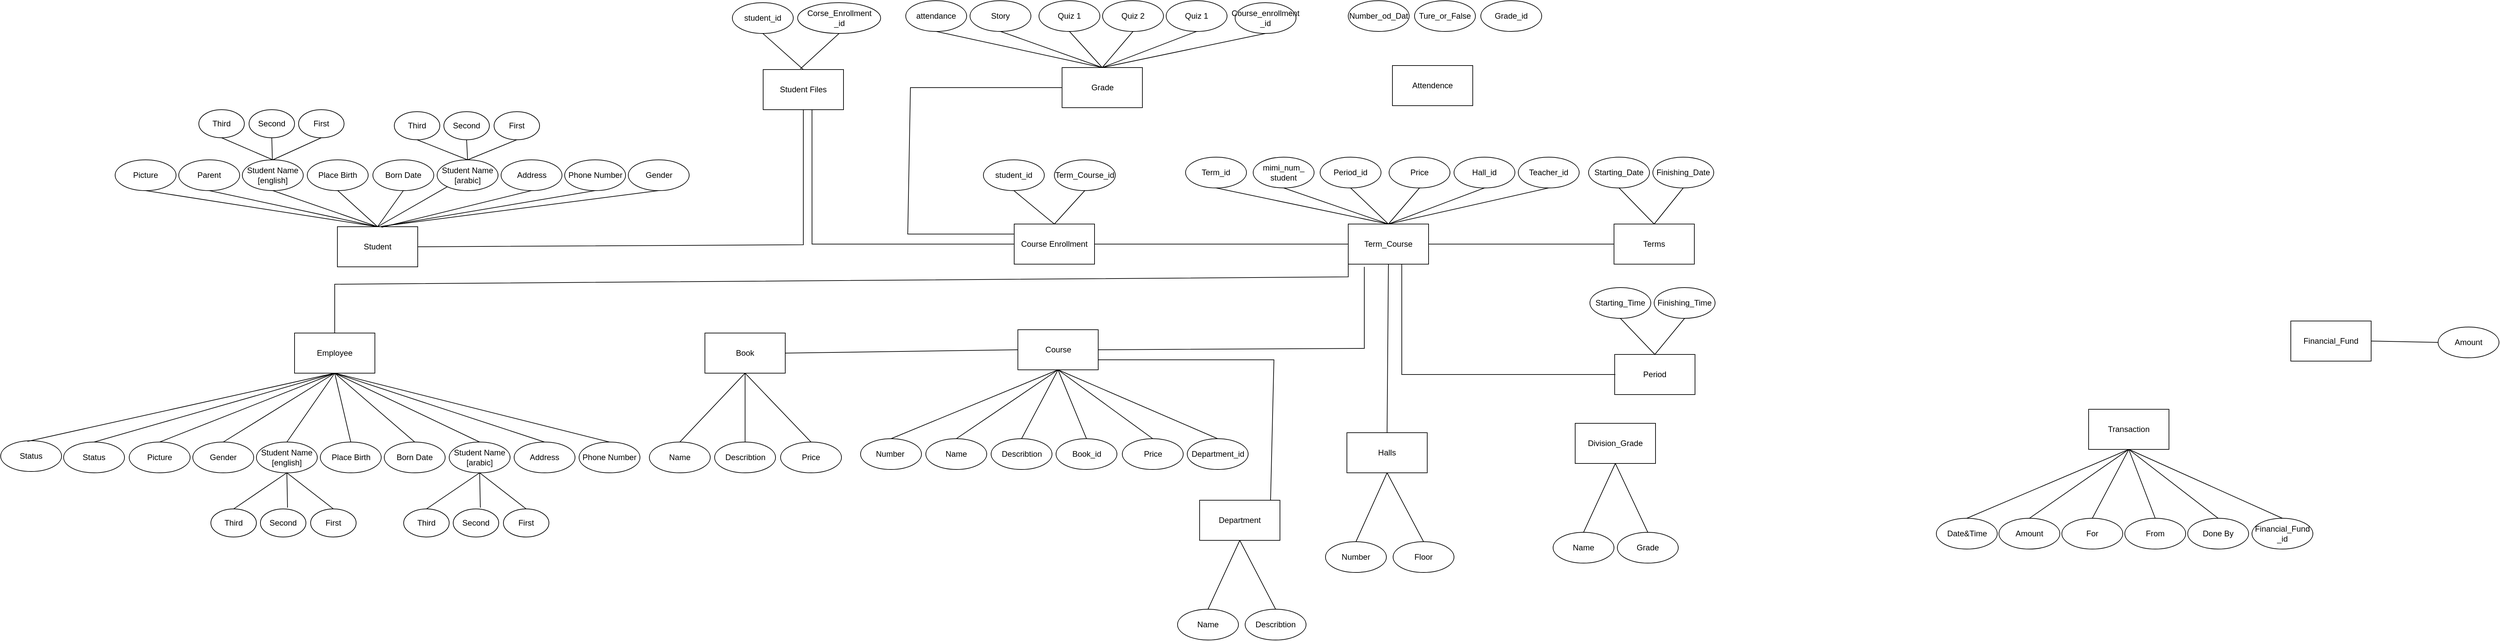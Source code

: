 <mxfile version="24.4.13" type="device">
  <diagram name="Page-1" id="BZ-p9tmqTAIbnMLlTcCO">
    <mxGraphModel dx="2195" dy="1089" grid="0" gridSize="10" guides="1" tooltips="1" connect="1" arrows="1" fold="1" page="0" pageScale="1" pageWidth="827" pageHeight="1169" math="0" shadow="0">
      <root>
        <mxCell id="0" />
        <mxCell id="1" parent="0" />
        <mxCell id="Xwk9gsdMMxxRSrjiqG19-4" value="Student Name&lt;div&gt;[arabic]&lt;/div&gt;" style="ellipse;whiteSpace=wrap;html=1;" parent="1" vertex="1">
          <mxGeometry x="-11" y="-4" width="91" height="46" as="geometry" />
        </mxCell>
        <mxCell id="Xwk9gsdMMxxRSrjiqG19-5" value="Student" style="rounded=0;whiteSpace=wrap;html=1;" parent="1" vertex="1">
          <mxGeometry x="-160" y="96" width="120" height="60" as="geometry" />
        </mxCell>
        <mxCell id="Xwk9gsdMMxxRSrjiqG19-6" value="Third" style="ellipse;whiteSpace=wrap;html=1;" parent="1" vertex="1">
          <mxGeometry x="-75" y="-76" width="68" height="42" as="geometry" />
        </mxCell>
        <mxCell id="Xwk9gsdMMxxRSrjiqG19-7" value="First" style="ellipse;whiteSpace=wrap;html=1;" parent="1" vertex="1">
          <mxGeometry x="74" y="-76" width="68" height="42" as="geometry" />
        </mxCell>
        <mxCell id="Xwk9gsdMMxxRSrjiqG19-8" value="Second" style="ellipse;whiteSpace=wrap;html=1;" parent="1" vertex="1">
          <mxGeometry x="-1" y="-76" width="68" height="42" as="geometry" />
        </mxCell>
        <mxCell id="Xwk9gsdMMxxRSrjiqG19-12" value="" style="endArrow=none;html=1;rounded=0;entryX=0.5;entryY=1;entryDx=0;entryDy=0;exitX=0.5;exitY=0;exitDx=0;exitDy=0;" parent="1" source="Xwk9gsdMMxxRSrjiqG19-4" target="Xwk9gsdMMxxRSrjiqG19-8" edge="1">
          <mxGeometry width="50" height="50" relative="1" as="geometry">
            <mxPoint x="290.5" y="197" as="sourcePoint" />
            <mxPoint x="340.5" y="147" as="targetPoint" />
          </mxGeometry>
        </mxCell>
        <mxCell id="Xwk9gsdMMxxRSrjiqG19-13" value="" style="endArrow=none;html=1;rounded=0;entryX=0.5;entryY=1;entryDx=0;entryDy=0;exitX=0.5;exitY=0;exitDx=0;exitDy=0;" parent="1" source="Xwk9gsdMMxxRSrjiqG19-4" target="Xwk9gsdMMxxRSrjiqG19-6" edge="1">
          <mxGeometry width="50" height="50" relative="1" as="geometry">
            <mxPoint x="300.5" y="207" as="sourcePoint" />
            <mxPoint x="350.5" y="157" as="targetPoint" />
          </mxGeometry>
        </mxCell>
        <mxCell id="Xwk9gsdMMxxRSrjiqG19-14" value="" style="endArrow=none;html=1;rounded=0;exitX=0.5;exitY=1;exitDx=0;exitDy=0;entryX=0.5;entryY=0;entryDx=0;entryDy=0;" parent="1" source="Xwk9gsdMMxxRSrjiqG19-7" target="Xwk9gsdMMxxRSrjiqG19-4" edge="1">
          <mxGeometry width="50" height="50" relative="1" as="geometry">
            <mxPoint x="310.5" y="217" as="sourcePoint" />
            <mxPoint x="360.5" y="167" as="targetPoint" />
          </mxGeometry>
        </mxCell>
        <mxCell id="Xwk9gsdMMxxRSrjiqG19-15" value="" style="endArrow=none;html=1;rounded=0;exitX=0.5;exitY=0;exitDx=0;exitDy=0;" parent="1" source="Xwk9gsdMMxxRSrjiqG19-5" target="Xwk9gsdMMxxRSrjiqG19-4" edge="1">
          <mxGeometry width="50" height="50" relative="1" as="geometry">
            <mxPoint x="203" y="227" as="sourcePoint" />
            <mxPoint x="253" y="177" as="targetPoint" />
          </mxGeometry>
        </mxCell>
        <mxCell id="Xwk9gsdMMxxRSrjiqG19-20" value="Born Date" style="ellipse;whiteSpace=wrap;html=1;" parent="1" vertex="1">
          <mxGeometry x="-107" y="-4" width="91" height="46" as="geometry" />
        </mxCell>
        <mxCell id="Xwk9gsdMMxxRSrjiqG19-21" value="Place Birth" style="ellipse;whiteSpace=wrap;html=1;" parent="1" vertex="1">
          <mxGeometry x="-205" y="-4" width="91" height="46" as="geometry" />
        </mxCell>
        <mxCell id="Xwk9gsdMMxxRSrjiqG19-22" value="Address" style="ellipse;whiteSpace=wrap;html=1;" parent="1" vertex="1">
          <mxGeometry x="84.5" y="-4" width="91" height="46" as="geometry" />
        </mxCell>
        <mxCell id="Xwk9gsdMMxxRSrjiqG19-23" value="Phone Number" style="ellipse;whiteSpace=wrap;html=1;" parent="1" vertex="1">
          <mxGeometry x="179.5" y="-4" width="91" height="46" as="geometry" />
        </mxCell>
        <mxCell id="Xwk9gsdMMxxRSrjiqG19-24" value="Gender" style="ellipse;whiteSpace=wrap;html=1;" parent="1" vertex="1">
          <mxGeometry x="274.5" y="-4" width="91" height="46" as="geometry" />
        </mxCell>
        <mxCell id="Xwk9gsdMMxxRSrjiqG19-25" value="Picture" style="ellipse;whiteSpace=wrap;html=1;" parent="1" vertex="1">
          <mxGeometry x="-492" y="-4" width="91" height="46" as="geometry" />
        </mxCell>
        <mxCell id="Xwk9gsdMMxxRSrjiqG19-26" value="Parent" style="ellipse;whiteSpace=wrap;html=1;" parent="1" vertex="1">
          <mxGeometry x="-397" y="-4" width="91" height="46" as="geometry" />
        </mxCell>
        <mxCell id="Xwk9gsdMMxxRSrjiqG19-27" value="Third" style="ellipse;whiteSpace=wrap;html=1;" parent="1" vertex="1">
          <mxGeometry x="-367" y="-79" width="68" height="42" as="geometry" />
        </mxCell>
        <mxCell id="Xwk9gsdMMxxRSrjiqG19-28" value="First" style="ellipse;whiteSpace=wrap;html=1;" parent="1" vertex="1">
          <mxGeometry x="-218" y="-79" width="68" height="42" as="geometry" />
        </mxCell>
        <mxCell id="Xwk9gsdMMxxRSrjiqG19-29" value="Second" style="ellipse;whiteSpace=wrap;html=1;" parent="1" vertex="1">
          <mxGeometry x="-292" y="-79" width="68" height="42" as="geometry" />
        </mxCell>
        <mxCell id="Xwk9gsdMMxxRSrjiqG19-30" value="Student Name&lt;div&gt;[english]&lt;/div&gt;" style="ellipse;whiteSpace=wrap;html=1;" parent="1" vertex="1">
          <mxGeometry x="-302" y="-4" width="91" height="46" as="geometry" />
        </mxCell>
        <mxCell id="Xwk9gsdMMxxRSrjiqG19-31" value="" style="endArrow=none;html=1;rounded=0;entryX=0.5;entryY=1;entryDx=0;entryDy=0;exitX=0.561;exitY=-0.008;exitDx=0;exitDy=0;exitPerimeter=0;" parent="1" source="Xwk9gsdMMxxRSrjiqG19-5" target="Xwk9gsdMMxxRSrjiqG19-23" edge="1">
          <mxGeometry width="50" height="50" relative="1" as="geometry">
            <mxPoint x="6" y="197" as="sourcePoint" />
            <mxPoint x="56" y="147" as="targetPoint" />
          </mxGeometry>
        </mxCell>
        <mxCell id="Xwk9gsdMMxxRSrjiqG19-32" value="" style="endArrow=none;html=1;rounded=0;entryX=0.5;entryY=1;entryDx=0;entryDy=0;exitX=0.544;exitY=-0.008;exitDx=0;exitDy=0;exitPerimeter=0;" parent="1" source="Xwk9gsdMMxxRSrjiqG19-5" target="Xwk9gsdMMxxRSrjiqG19-24" edge="1">
          <mxGeometry width="50" height="50" relative="1" as="geometry">
            <mxPoint x="16" y="207" as="sourcePoint" />
            <mxPoint x="66" y="157" as="targetPoint" />
          </mxGeometry>
        </mxCell>
        <mxCell id="Xwk9gsdMMxxRSrjiqG19-33" value="" style="endArrow=none;html=1;rounded=0;entryX=0.5;entryY=1;entryDx=0;entryDy=0;exitX=0.5;exitY=0;exitDx=0;exitDy=0;" parent="1" source="Xwk9gsdMMxxRSrjiqG19-5" target="Xwk9gsdMMxxRSrjiqG19-20" edge="1">
          <mxGeometry width="50" height="50" relative="1" as="geometry">
            <mxPoint x="26" y="217" as="sourcePoint" />
            <mxPoint x="76" y="167" as="targetPoint" />
          </mxGeometry>
        </mxCell>
        <mxCell id="Xwk9gsdMMxxRSrjiqG19-34" value="" style="endArrow=none;html=1;rounded=0;entryX=0.5;entryY=1;entryDx=0;entryDy=0;exitX=0.5;exitY=0;exitDx=0;exitDy=0;" parent="1" source="Xwk9gsdMMxxRSrjiqG19-5" target="Xwk9gsdMMxxRSrjiqG19-21" edge="1">
          <mxGeometry width="50" height="50" relative="1" as="geometry">
            <mxPoint x="36" y="227" as="sourcePoint" />
            <mxPoint x="86" y="177" as="targetPoint" />
          </mxGeometry>
        </mxCell>
        <mxCell id="Xwk9gsdMMxxRSrjiqG19-35" value="" style="endArrow=none;html=1;rounded=0;entryX=0.5;entryY=1;entryDx=0;entryDy=0;exitX=0.5;exitY=0;exitDx=0;exitDy=0;" parent="1" source="Xwk9gsdMMxxRSrjiqG19-5" target="Xwk9gsdMMxxRSrjiqG19-30" edge="1">
          <mxGeometry width="50" height="50" relative="1" as="geometry">
            <mxPoint x="-144" y="83" as="sourcePoint" />
            <mxPoint x="96" y="187" as="targetPoint" />
          </mxGeometry>
        </mxCell>
        <mxCell id="Xwk9gsdMMxxRSrjiqG19-36" value="" style="endArrow=none;html=1;rounded=0;entryX=0.5;entryY=1;entryDx=0;entryDy=0;exitX=0.5;exitY=0;exitDx=0;exitDy=0;" parent="1" source="Xwk9gsdMMxxRSrjiqG19-5" target="Xwk9gsdMMxxRSrjiqG19-26" edge="1">
          <mxGeometry width="50" height="50" relative="1" as="geometry">
            <mxPoint x="56" y="247" as="sourcePoint" />
            <mxPoint x="106" y="197" as="targetPoint" />
          </mxGeometry>
        </mxCell>
        <mxCell id="Xwk9gsdMMxxRSrjiqG19-37" value="" style="endArrow=none;html=1;rounded=0;entryX=0.5;entryY=1;entryDx=0;entryDy=0;exitX=0.5;exitY=0;exitDx=0;exitDy=0;" parent="1" source="Xwk9gsdMMxxRSrjiqG19-5" target="Xwk9gsdMMxxRSrjiqG19-25" edge="1">
          <mxGeometry width="50" height="50" relative="1" as="geometry">
            <mxPoint x="-95" y="68" as="sourcePoint" />
            <mxPoint x="116" y="207" as="targetPoint" />
          </mxGeometry>
        </mxCell>
        <mxCell id="Xwk9gsdMMxxRSrjiqG19-38" value="" style="endArrow=none;html=1;rounded=0;entryX=0.5;entryY=1;entryDx=0;entryDy=0;" parent="1" source="Xwk9gsdMMxxRSrjiqG19-30" target="Xwk9gsdMMxxRSrjiqG19-29" edge="1">
          <mxGeometry width="50" height="50" relative="1" as="geometry">
            <mxPoint x="76" y="267" as="sourcePoint" />
            <mxPoint x="126" y="217" as="targetPoint" />
          </mxGeometry>
        </mxCell>
        <mxCell id="Xwk9gsdMMxxRSrjiqG19-39" value="" style="endArrow=none;html=1;rounded=0;entryX=0.5;entryY=1;entryDx=0;entryDy=0;exitX=0.5;exitY=0;exitDx=0;exitDy=0;" parent="1" source="Xwk9gsdMMxxRSrjiqG19-30" target="Xwk9gsdMMxxRSrjiqG19-28" edge="1">
          <mxGeometry width="50" height="50" relative="1" as="geometry">
            <mxPoint x="86" y="277" as="sourcePoint" />
            <mxPoint x="136" y="227" as="targetPoint" />
          </mxGeometry>
        </mxCell>
        <mxCell id="Xwk9gsdMMxxRSrjiqG19-40" value="" style="endArrow=none;html=1;rounded=0;entryX=0.5;entryY=1;entryDx=0;entryDy=0;exitX=0.5;exitY=0;exitDx=0;exitDy=0;" parent="1" source="Xwk9gsdMMxxRSrjiqG19-30" target="Xwk9gsdMMxxRSrjiqG19-27" edge="1">
          <mxGeometry width="50" height="50" relative="1" as="geometry">
            <mxPoint x="96" y="287" as="sourcePoint" />
            <mxPoint x="146" y="237" as="targetPoint" />
          </mxGeometry>
        </mxCell>
        <mxCell id="Xwk9gsdMMxxRSrjiqG19-42" value="" style="endArrow=none;html=1;rounded=0;exitX=0.55;exitY=0.015;exitDx=0;exitDy=0;exitPerimeter=0;entryX=0.5;entryY=1;entryDx=0;entryDy=0;" parent="1" source="Xwk9gsdMMxxRSrjiqG19-5" target="Xwk9gsdMMxxRSrjiqG19-22" edge="1">
          <mxGeometry width="50" height="50" relative="1" as="geometry">
            <mxPoint x="116" y="307" as="sourcePoint" />
            <mxPoint x="166" y="257" as="targetPoint" />
          </mxGeometry>
        </mxCell>
        <mxCell id="Xwk9gsdMMxxRSrjiqG19-43" value="Employee" style="rounded=0;whiteSpace=wrap;html=1;" parent="1" vertex="1">
          <mxGeometry x="-224" y="255" width="120" height="60" as="geometry" />
        </mxCell>
        <mxCell id="Xwk9gsdMMxxRSrjiqG19-44" value="Student Name&lt;div&gt;[arabic]&lt;/div&gt;" style="ellipse;whiteSpace=wrap;html=1;" parent="1" vertex="1">
          <mxGeometry x="7" y="418" width="91" height="46" as="geometry" />
        </mxCell>
        <mxCell id="Xwk9gsdMMxxRSrjiqG19-45" value="Third" style="ellipse;whiteSpace=wrap;html=1;" parent="1" vertex="1">
          <mxGeometry x="-61" y="518" width="68" height="42" as="geometry" />
        </mxCell>
        <mxCell id="Xwk9gsdMMxxRSrjiqG19-46" value="First" style="ellipse;whiteSpace=wrap;html=1;" parent="1" vertex="1">
          <mxGeometry x="88" y="518" width="68" height="42" as="geometry" />
        </mxCell>
        <mxCell id="Xwk9gsdMMxxRSrjiqG19-47" value="Second" style="ellipse;whiteSpace=wrap;html=1;" parent="1" vertex="1">
          <mxGeometry x="13" y="518" width="68" height="42" as="geometry" />
        </mxCell>
        <mxCell id="Xwk9gsdMMxxRSrjiqG19-48" value="" style="endArrow=none;html=1;rounded=0;entryX=0.596;entryY=-0.046;entryDx=0;entryDy=0;exitX=0.5;exitY=1;exitDx=0;exitDy=0;entryPerimeter=0;" parent="1" source="Xwk9gsdMMxxRSrjiqG19-44" target="Xwk9gsdMMxxRSrjiqG19-47" edge="1">
          <mxGeometry width="50" height="50" relative="1" as="geometry">
            <mxPoint x="45" y="470" as="sourcePoint" />
            <mxPoint x="353.5" y="575" as="targetPoint" />
          </mxGeometry>
        </mxCell>
        <mxCell id="Xwk9gsdMMxxRSrjiqG19-49" value="" style="endArrow=none;html=1;rounded=0;entryX=0.5;entryY=0;entryDx=0;entryDy=0;exitX=0.5;exitY=1;exitDx=0;exitDy=0;" parent="1" source="Xwk9gsdMMxxRSrjiqG19-44" target="Xwk9gsdMMxxRSrjiqG19-45" edge="1">
          <mxGeometry width="50" height="50" relative="1" as="geometry">
            <mxPoint x="313.5" y="635" as="sourcePoint" />
            <mxPoint x="363.5" y="585" as="targetPoint" />
          </mxGeometry>
        </mxCell>
        <mxCell id="Xwk9gsdMMxxRSrjiqG19-50" value="" style="endArrow=none;html=1;rounded=0;exitX=0.5;exitY=0;exitDx=0;exitDy=0;entryX=0.5;entryY=1;entryDx=0;entryDy=0;" parent="1" source="Xwk9gsdMMxxRSrjiqG19-46" target="Xwk9gsdMMxxRSrjiqG19-44" edge="1">
          <mxGeometry width="50" height="50" relative="1" as="geometry">
            <mxPoint x="323.5" y="645" as="sourcePoint" />
            <mxPoint x="373.5" y="595" as="targetPoint" />
          </mxGeometry>
        </mxCell>
        <mxCell id="Xwk9gsdMMxxRSrjiqG19-51" value="" style="endArrow=none;html=1;rounded=0;exitX=0.5;exitY=0;exitDx=0;exitDy=0;entryX=0.5;entryY=1;entryDx=0;entryDy=0;" parent="1" source="Xwk9gsdMMxxRSrjiqG19-44" target="Xwk9gsdMMxxRSrjiqG19-43" edge="1">
          <mxGeometry width="50" height="50" relative="1" as="geometry">
            <mxPoint x="-3" y="405" as="sourcePoint" />
            <mxPoint x="47" y="355" as="targetPoint" />
          </mxGeometry>
        </mxCell>
        <mxCell id="Xwk9gsdMMxxRSrjiqG19-52" value="Student Name&lt;div&gt;[english]&lt;/div&gt;" style="ellipse;whiteSpace=wrap;html=1;" parent="1" vertex="1">
          <mxGeometry x="-281" y="418" width="91" height="46" as="geometry" />
        </mxCell>
        <mxCell id="Xwk9gsdMMxxRSrjiqG19-53" value="Third" style="ellipse;whiteSpace=wrap;html=1;" parent="1" vertex="1">
          <mxGeometry x="-349" y="518" width="68" height="42" as="geometry" />
        </mxCell>
        <mxCell id="Xwk9gsdMMxxRSrjiqG19-54" value="First" style="ellipse;whiteSpace=wrap;html=1;" parent="1" vertex="1">
          <mxGeometry x="-200" y="518" width="68" height="42" as="geometry" />
        </mxCell>
        <mxCell id="Xwk9gsdMMxxRSrjiqG19-55" value="Second" style="ellipse;whiteSpace=wrap;html=1;" parent="1" vertex="1">
          <mxGeometry x="-275" y="518" width="68" height="42" as="geometry" />
        </mxCell>
        <mxCell id="Xwk9gsdMMxxRSrjiqG19-56" value="" style="endArrow=none;html=1;rounded=0;entryX=0.596;entryY=-0.046;entryDx=0;entryDy=0;exitX=0.5;exitY=1;exitDx=0;exitDy=0;entryPerimeter=0;" parent="1" source="Xwk9gsdMMxxRSrjiqG19-52" target="Xwk9gsdMMxxRSrjiqG19-55" edge="1">
          <mxGeometry width="50" height="50" relative="1" as="geometry">
            <mxPoint x="-243" y="470" as="sourcePoint" />
            <mxPoint x="65.5" y="575" as="targetPoint" />
          </mxGeometry>
        </mxCell>
        <mxCell id="Xwk9gsdMMxxRSrjiqG19-57" value="" style="endArrow=none;html=1;rounded=0;entryX=0.5;entryY=0;entryDx=0;entryDy=0;exitX=0.5;exitY=1;exitDx=0;exitDy=0;" parent="1" source="Xwk9gsdMMxxRSrjiqG19-52" target="Xwk9gsdMMxxRSrjiqG19-53" edge="1">
          <mxGeometry width="50" height="50" relative="1" as="geometry">
            <mxPoint x="25.5" y="635" as="sourcePoint" />
            <mxPoint x="75.5" y="585" as="targetPoint" />
          </mxGeometry>
        </mxCell>
        <mxCell id="Xwk9gsdMMxxRSrjiqG19-58" value="" style="endArrow=none;html=1;rounded=0;exitX=0.5;exitY=0;exitDx=0;exitDy=0;entryX=0.5;entryY=1;entryDx=0;entryDy=0;" parent="1" source="Xwk9gsdMMxxRSrjiqG19-54" target="Xwk9gsdMMxxRSrjiqG19-52" edge="1">
          <mxGeometry width="50" height="50" relative="1" as="geometry">
            <mxPoint x="35.5" y="645" as="sourcePoint" />
            <mxPoint x="85.5" y="595" as="targetPoint" />
          </mxGeometry>
        </mxCell>
        <mxCell id="Xwk9gsdMMxxRSrjiqG19-59" value="" style="endArrow=none;html=1;rounded=0;entryX=0.5;entryY=1;entryDx=0;entryDy=0;exitX=0.5;exitY=0;exitDx=0;exitDy=0;" parent="1" source="Xwk9gsdMMxxRSrjiqG19-52" target="Xwk9gsdMMxxRSrjiqG19-43" edge="1">
          <mxGeometry width="50" height="50" relative="1" as="geometry">
            <mxPoint x="-3" y="532" as="sourcePoint" />
            <mxPoint x="47" y="482" as="targetPoint" />
          </mxGeometry>
        </mxCell>
        <mxCell id="Xwk9gsdMMxxRSrjiqG19-60" value="Born Date" style="ellipse;whiteSpace=wrap;html=1;" parent="1" vertex="1">
          <mxGeometry x="-90" y="418" width="91" height="46" as="geometry" />
        </mxCell>
        <mxCell id="Xwk9gsdMMxxRSrjiqG19-61" value="Place Birth" style="ellipse;whiteSpace=wrap;html=1;" parent="1" vertex="1">
          <mxGeometry x="-185.5" y="418" width="91" height="46" as="geometry" />
        </mxCell>
        <mxCell id="Xwk9gsdMMxxRSrjiqG19-62" value="Address" style="ellipse;whiteSpace=wrap;html=1;" parent="1" vertex="1">
          <mxGeometry x="104" y="418" width="91" height="46" as="geometry" />
        </mxCell>
        <mxCell id="Xwk9gsdMMxxRSrjiqG19-63" value="Phone Number" style="ellipse;whiteSpace=wrap;html=1;" parent="1" vertex="1">
          <mxGeometry x="201" y="418" width="91" height="46" as="geometry" />
        </mxCell>
        <mxCell id="Xwk9gsdMMxxRSrjiqG19-64" value="Gender" style="ellipse;whiteSpace=wrap;html=1;" parent="1" vertex="1">
          <mxGeometry x="-376" y="418" width="91" height="46" as="geometry" />
        </mxCell>
        <mxCell id="Xwk9gsdMMxxRSrjiqG19-65" value="Picture" style="ellipse;whiteSpace=wrap;html=1;" parent="1" vertex="1">
          <mxGeometry x="-471" y="418" width="91" height="46" as="geometry" />
        </mxCell>
        <mxCell id="Xwk9gsdMMxxRSrjiqG19-66" value="" style="endArrow=none;html=1;rounded=0;entryX=0.5;entryY=0;entryDx=0;entryDy=0;exitX=0.5;exitY=1;exitDx=0;exitDy=0;" parent="1" source="Xwk9gsdMMxxRSrjiqG19-43" target="Xwk9gsdMMxxRSrjiqG19-65" edge="1">
          <mxGeometry width="50" height="50" relative="1" as="geometry">
            <mxPoint x="-3" y="342" as="sourcePoint" />
            <mxPoint x="47" y="292" as="targetPoint" />
          </mxGeometry>
        </mxCell>
        <mxCell id="Xwk9gsdMMxxRSrjiqG19-67" value="" style="endArrow=none;html=1;rounded=0;exitX=0.5;exitY=1;exitDx=0;exitDy=0;entryX=0.5;entryY=0;entryDx=0;entryDy=0;" parent="1" source="Xwk9gsdMMxxRSrjiqG19-43" target="Xwk9gsdMMxxRSrjiqG19-63" edge="1">
          <mxGeometry width="50" height="50" relative="1" as="geometry">
            <mxPoint x="7" y="352" as="sourcePoint" />
            <mxPoint x="57" y="302" as="targetPoint" />
          </mxGeometry>
        </mxCell>
        <mxCell id="Xwk9gsdMMxxRSrjiqG19-68" value="" style="endArrow=none;html=1;rounded=0;entryX=0.5;entryY=1;entryDx=0;entryDy=0;exitX=0.5;exitY=0;exitDx=0;exitDy=0;" parent="1" source="Xwk9gsdMMxxRSrjiqG19-62" target="Xwk9gsdMMxxRSrjiqG19-43" edge="1">
          <mxGeometry width="50" height="50" relative="1" as="geometry">
            <mxPoint x="17" y="362" as="sourcePoint" />
            <mxPoint x="67" y="312" as="targetPoint" />
          </mxGeometry>
        </mxCell>
        <mxCell id="Xwk9gsdMMxxRSrjiqG19-69" value="" style="endArrow=none;html=1;rounded=0;entryX=0.5;entryY=1;entryDx=0;entryDy=0;exitX=0.5;exitY=0;exitDx=0;exitDy=0;" parent="1" source="Xwk9gsdMMxxRSrjiqG19-61" target="Xwk9gsdMMxxRSrjiqG19-43" edge="1">
          <mxGeometry width="50" height="50" relative="1" as="geometry">
            <mxPoint x="27" y="372" as="sourcePoint" />
            <mxPoint x="77" y="322" as="targetPoint" />
          </mxGeometry>
        </mxCell>
        <mxCell id="Xwk9gsdMMxxRSrjiqG19-70" value="" style="endArrow=none;html=1;rounded=0;exitX=0.5;exitY=0;exitDx=0;exitDy=0;entryX=0.5;entryY=1;entryDx=0;entryDy=0;" parent="1" source="Xwk9gsdMMxxRSrjiqG19-60" target="Xwk9gsdMMxxRSrjiqG19-43" edge="1">
          <mxGeometry width="50" height="50" relative="1" as="geometry">
            <mxPoint x="37" y="382" as="sourcePoint" />
            <mxPoint x="87" y="332" as="targetPoint" />
          </mxGeometry>
        </mxCell>
        <mxCell id="Xwk9gsdMMxxRSrjiqG19-71" value="" style="endArrow=none;html=1;rounded=0;exitX=0.5;exitY=0;exitDx=0;exitDy=0;entryX=0.5;entryY=1;entryDx=0;entryDy=0;" parent="1" source="Xwk9gsdMMxxRSrjiqG19-64" target="Xwk9gsdMMxxRSrjiqG19-43" edge="1">
          <mxGeometry width="50" height="50" relative="1" as="geometry">
            <mxPoint x="47" y="392" as="sourcePoint" />
            <mxPoint x="97" y="342" as="targetPoint" />
          </mxGeometry>
        </mxCell>
        <mxCell id="Xwk9gsdMMxxRSrjiqG19-72" value="Course" style="rounded=0;whiteSpace=wrap;html=1;" parent="1" vertex="1">
          <mxGeometry x="856.5" y="250" width="120" height="60" as="geometry" />
        </mxCell>
        <mxCell id="Xwk9gsdMMxxRSrjiqG19-73" value="Describtion" style="ellipse;whiteSpace=wrap;html=1;" parent="1" vertex="1">
          <mxGeometry x="816.5" y="413" width="91" height="46" as="geometry" />
        </mxCell>
        <mxCell id="Xwk9gsdMMxxRSrjiqG19-74" value="Name" style="ellipse;whiteSpace=wrap;html=1;" parent="1" vertex="1">
          <mxGeometry x="719" y="413" width="91" height="46" as="geometry" />
        </mxCell>
        <mxCell id="Xwk9gsdMMxxRSrjiqG19-75" value="Number&amp;nbsp;" style="ellipse;whiteSpace=wrap;html=1;" parent="1" vertex="1">
          <mxGeometry x="621.5" y="413" width="91" height="46" as="geometry" />
        </mxCell>
        <mxCell id="Xwk9gsdMMxxRSrjiqG19-76" value="" style="endArrow=none;html=1;rounded=0;exitX=0.5;exitY=0;exitDx=0;exitDy=0;entryX=0.5;entryY=1;entryDx=0;entryDy=0;" parent="1" source="Xwk9gsdMMxxRSrjiqG19-73" target="Xwk9gsdMMxxRSrjiqG19-72" edge="1">
          <mxGeometry width="50" height="50" relative="1" as="geometry">
            <mxPoint x="632.5" y="397" as="sourcePoint" />
            <mxPoint x="682.5" y="347" as="targetPoint" />
          </mxGeometry>
        </mxCell>
        <mxCell id="Xwk9gsdMMxxRSrjiqG19-77" value="" style="endArrow=none;html=1;rounded=0;entryX=0.5;entryY=1;entryDx=0;entryDy=0;exitX=0.5;exitY=0;exitDx=0;exitDy=0;" parent="1" source="Xwk9gsdMMxxRSrjiqG19-75" target="Xwk9gsdMMxxRSrjiqG19-72" edge="1">
          <mxGeometry width="50" height="50" relative="1" as="geometry">
            <mxPoint x="642.5" y="407" as="sourcePoint" />
            <mxPoint x="692.5" y="357" as="targetPoint" />
          </mxGeometry>
        </mxCell>
        <mxCell id="Xwk9gsdMMxxRSrjiqG19-78" value="" style="endArrow=none;html=1;rounded=0;entryX=0.5;entryY=1;entryDx=0;entryDy=0;exitX=0.5;exitY=0;exitDx=0;exitDy=0;" parent="1" source="Xwk9gsdMMxxRSrjiqG19-74" target="Xwk9gsdMMxxRSrjiqG19-72" edge="1">
          <mxGeometry width="50" height="50" relative="1" as="geometry">
            <mxPoint x="652.5" y="417" as="sourcePoint" />
            <mxPoint x="702.5" y="367" as="targetPoint" />
          </mxGeometry>
        </mxCell>
        <mxCell id="Xwk9gsdMMxxRSrjiqG19-79" value="Book" style="rounded=0;whiteSpace=wrap;html=1;" parent="1" vertex="1">
          <mxGeometry x="389" y="255" width="120" height="60" as="geometry" />
        </mxCell>
        <mxCell id="Xwk9gsdMMxxRSrjiqG19-80" value="Describtion" style="ellipse;whiteSpace=wrap;html=1;" parent="1" vertex="1">
          <mxGeometry x="403.5" y="418" width="91" height="46" as="geometry" />
        </mxCell>
        <mxCell id="Xwk9gsdMMxxRSrjiqG19-81" value="Name" style="ellipse;whiteSpace=wrap;html=1;" parent="1" vertex="1">
          <mxGeometry x="306" y="418" width="91" height="46" as="geometry" />
        </mxCell>
        <mxCell id="Xwk9gsdMMxxRSrjiqG19-83" value="" style="endArrow=none;html=1;rounded=0;exitX=0.5;exitY=0;exitDx=0;exitDy=0;entryX=0.5;entryY=1;entryDx=0;entryDy=0;" parent="1" source="Xwk9gsdMMxxRSrjiqG19-80" target="Xwk9gsdMMxxRSrjiqG19-79" edge="1">
          <mxGeometry width="50" height="50" relative="1" as="geometry">
            <mxPoint x="317" y="402" as="sourcePoint" />
            <mxPoint x="367" y="352" as="targetPoint" />
          </mxGeometry>
        </mxCell>
        <mxCell id="Xwk9gsdMMxxRSrjiqG19-85" value="" style="endArrow=none;html=1;rounded=0;entryX=0.5;entryY=1;entryDx=0;entryDy=0;exitX=0.5;exitY=0;exitDx=0;exitDy=0;" parent="1" source="Xwk9gsdMMxxRSrjiqG19-81" target="Xwk9gsdMMxxRSrjiqG19-79" edge="1">
          <mxGeometry width="50" height="50" relative="1" as="geometry">
            <mxPoint x="337" y="422" as="sourcePoint" />
            <mxPoint x="387" y="372" as="targetPoint" />
          </mxGeometry>
        </mxCell>
        <mxCell id="Xwk9gsdMMxxRSrjiqG19-86" value="Book_id" style="ellipse;whiteSpace=wrap;html=1;" parent="1" vertex="1">
          <mxGeometry x="913.5" y="413" width="91" height="46" as="geometry" />
        </mxCell>
        <mxCell id="Xwk9gsdMMxxRSrjiqG19-87" value="Price" style="ellipse;whiteSpace=wrap;html=1;" parent="1" vertex="1">
          <mxGeometry x="502" y="418" width="91" height="46" as="geometry" />
        </mxCell>
        <mxCell id="Xwk9gsdMMxxRSrjiqG19-88" value="Price" style="ellipse;whiteSpace=wrap;html=1;" parent="1" vertex="1">
          <mxGeometry x="1012.5" y="413" width="91" height="46" as="geometry" />
        </mxCell>
        <mxCell id="Xwk9gsdMMxxRSrjiqG19-89" value="" style="endArrow=none;html=1;rounded=0;entryX=0.5;entryY=1;entryDx=0;entryDy=0;exitX=0.5;exitY=0;exitDx=0;exitDy=0;" parent="1" source="Xwk9gsdMMxxRSrjiqG19-87" target="Xwk9gsdMMxxRSrjiqG19-79" edge="1">
          <mxGeometry width="50" height="50" relative="1" as="geometry">
            <mxPoint x="100" y="395" as="sourcePoint" />
            <mxPoint x="150" y="345" as="targetPoint" />
          </mxGeometry>
        </mxCell>
        <mxCell id="Xwk9gsdMMxxRSrjiqG19-90" value="" style="endArrow=none;html=1;rounded=0;entryX=0.5;entryY=0;entryDx=0;entryDy=0;exitX=0.5;exitY=1;exitDx=0;exitDy=0;" parent="1" source="Xwk9gsdMMxxRSrjiqG19-72" target="Xwk9gsdMMxxRSrjiqG19-88" edge="1">
          <mxGeometry width="50" height="50" relative="1" as="geometry">
            <mxPoint x="937.5" y="400" as="sourcePoint" />
            <mxPoint x="987.5" y="350" as="targetPoint" />
          </mxGeometry>
        </mxCell>
        <mxCell id="Xwk9gsdMMxxRSrjiqG19-91" value="" style="endArrow=none;html=1;rounded=0;entryX=0.5;entryY=1;entryDx=0;entryDy=0;exitX=0.5;exitY=0;exitDx=0;exitDy=0;" parent="1" source="Xwk9gsdMMxxRSrjiqG19-86" target="Xwk9gsdMMxxRSrjiqG19-72" edge="1">
          <mxGeometry width="50" height="50" relative="1" as="geometry">
            <mxPoint x="947.5" y="410" as="sourcePoint" />
            <mxPoint x="997.5" y="360" as="targetPoint" />
          </mxGeometry>
        </mxCell>
        <mxCell id="Xwk9gsdMMxxRSrjiqG19-92" value="Department" style="rounded=0;whiteSpace=wrap;html=1;" parent="1" vertex="1">
          <mxGeometry x="1128" y="505" width="120" height="60" as="geometry" />
        </mxCell>
        <mxCell id="Xwk9gsdMMxxRSrjiqG19-93" value="Describtion" style="ellipse;whiteSpace=wrap;html=1;" parent="1" vertex="1">
          <mxGeometry x="1196" y="668" width="91" height="46" as="geometry" />
        </mxCell>
        <mxCell id="Xwk9gsdMMxxRSrjiqG19-94" value="Name" style="ellipse;whiteSpace=wrap;html=1;" parent="1" vertex="1">
          <mxGeometry x="1095" y="668" width="91" height="46" as="geometry" />
        </mxCell>
        <mxCell id="Xwk9gsdMMxxRSrjiqG19-95" value="" style="endArrow=none;html=1;rounded=0;exitX=0.5;exitY=0;exitDx=0;exitDy=0;entryX=0.5;entryY=1;entryDx=0;entryDy=0;" parent="1" source="Xwk9gsdMMxxRSrjiqG19-93" target="Xwk9gsdMMxxRSrjiqG19-92" edge="1">
          <mxGeometry width="50" height="50" relative="1" as="geometry">
            <mxPoint x="1056" y="652" as="sourcePoint" />
            <mxPoint x="1106" y="602" as="targetPoint" />
          </mxGeometry>
        </mxCell>
        <mxCell id="Xwk9gsdMMxxRSrjiqG19-96" value="" style="endArrow=none;html=1;rounded=0;entryX=0.5;entryY=1;entryDx=0;entryDy=0;exitX=0.5;exitY=0;exitDx=0;exitDy=0;" parent="1" source="Xwk9gsdMMxxRSrjiqG19-94" target="Xwk9gsdMMxxRSrjiqG19-92" edge="1">
          <mxGeometry width="50" height="50" relative="1" as="geometry">
            <mxPoint x="1076" y="672" as="sourcePoint" />
            <mxPoint x="1126" y="622" as="targetPoint" />
          </mxGeometry>
        </mxCell>
        <mxCell id="Xwk9gsdMMxxRSrjiqG19-106" value="Department_id" style="ellipse;whiteSpace=wrap;html=1;" parent="1" vertex="1">
          <mxGeometry x="1109.5" y="413" width="91" height="46" as="geometry" />
        </mxCell>
        <mxCell id="Xwk9gsdMMxxRSrjiqG19-107" value="" style="endArrow=none;html=1;rounded=0;exitX=0.5;exitY=1;exitDx=0;exitDy=0;entryX=0.5;entryY=0;entryDx=0;entryDy=0;" parent="1" source="Xwk9gsdMMxxRSrjiqG19-72" target="Xwk9gsdMMxxRSrjiqG19-106" edge="1">
          <mxGeometry width="50" height="50" relative="1" as="geometry">
            <mxPoint x="1285.5" y="298" as="sourcePoint" />
            <mxPoint x="1335.5" y="248" as="targetPoint" />
          </mxGeometry>
        </mxCell>
        <mxCell id="Xwk9gsdMMxxRSrjiqG19-108" value="Student Files" style="rounded=0;whiteSpace=wrap;html=1;" parent="1" vertex="1">
          <mxGeometry x="476" y="-139" width="120" height="60" as="geometry" />
        </mxCell>
        <mxCell id="Xwk9gsdMMxxRSrjiqG19-109" value="student_id" style="ellipse;whiteSpace=wrap;html=1;" parent="1" vertex="1">
          <mxGeometry x="430" y="-239" width="91" height="46" as="geometry" />
        </mxCell>
        <mxCell id="Xwk9gsdMMxxRSrjiqG19-110" value="Corse_Enrollment&lt;div&gt;_id&lt;/div&gt;" style="ellipse;whiteSpace=wrap;html=1;" parent="1" vertex="1">
          <mxGeometry x="527.5" y="-239" width="124" height="46" as="geometry" />
        </mxCell>
        <mxCell id="Xwk9gsdMMxxRSrjiqG19-112" value="" style="endArrow=none;html=1;rounded=0;exitX=0.5;exitY=1;exitDx=0;exitDy=0;entryX=0.5;entryY=0;entryDx=0;entryDy=0;" parent="1" source="Xwk9gsdMMxxRSrjiqG19-109" target="Xwk9gsdMMxxRSrjiqG19-108" edge="1">
          <mxGeometry width="50" height="50" relative="1" as="geometry">
            <mxPoint x="474" y="-80" as="sourcePoint" />
            <mxPoint x="524" y="-130" as="targetPoint" />
          </mxGeometry>
        </mxCell>
        <mxCell id="Xwk9gsdMMxxRSrjiqG19-113" value="" style="endArrow=none;html=1;rounded=0;entryX=0.5;entryY=1;entryDx=0;entryDy=0;exitX=0.463;exitY=-0.017;exitDx=0;exitDy=0;exitPerimeter=0;" parent="1" source="Xwk9gsdMMxxRSrjiqG19-108" target="Xwk9gsdMMxxRSrjiqG19-110" edge="1">
          <mxGeometry width="50" height="50" relative="1" as="geometry">
            <mxPoint x="474" y="-80" as="sourcePoint" />
            <mxPoint x="524" y="-130" as="targetPoint" />
          </mxGeometry>
        </mxCell>
        <mxCell id="Xwk9gsdMMxxRSrjiqG19-114" value="Course Enrollment" style="rounded=0;whiteSpace=wrap;html=1;" parent="1" vertex="1">
          <mxGeometry x="851" y="92" width="120" height="60" as="geometry" />
        </mxCell>
        <mxCell id="Xwk9gsdMMxxRSrjiqG19-115" value="student_id" style="ellipse;whiteSpace=wrap;html=1;" parent="1" vertex="1">
          <mxGeometry x="805" y="-4" width="91" height="46" as="geometry" />
        </mxCell>
        <mxCell id="XdnwwctrRoZNahjLVR9k-1" value="Terms" style="rounded=0;whiteSpace=wrap;html=1;" parent="1" vertex="1">
          <mxGeometry x="1747" y="92" width="120" height="60" as="geometry" />
        </mxCell>
        <mxCell id="XdnwwctrRoZNahjLVR9k-2" value="Starting_Date" style="ellipse;whiteSpace=wrap;html=1;" parent="1" vertex="1">
          <mxGeometry x="1709" y="-8" width="91" height="46" as="geometry" />
        </mxCell>
        <mxCell id="XdnwwctrRoZNahjLVR9k-3" value="Finishing_Date" style="ellipse;whiteSpace=wrap;html=1;" parent="1" vertex="1">
          <mxGeometry x="1805" y="-8" width="91" height="46" as="geometry" />
        </mxCell>
        <mxCell id="XdnwwctrRoZNahjLVR9k-6" value="" style="endArrow=none;html=1;rounded=0;entryX=0.5;entryY=0;entryDx=0;entryDy=0;exitX=0.5;exitY=1;exitDx=0;exitDy=0;" parent="1" source="XdnwwctrRoZNahjLVR9k-2" target="XdnwwctrRoZNahjLVR9k-1" edge="1">
          <mxGeometry width="50" height="50" relative="1" as="geometry">
            <mxPoint x="1575" y="259" as="sourcePoint" />
            <mxPoint x="1625" y="209" as="targetPoint" />
          </mxGeometry>
        </mxCell>
        <mxCell id="XdnwwctrRoZNahjLVR9k-7" value="" style="endArrow=none;html=1;rounded=0;entryX=0.5;entryY=1;entryDx=0;entryDy=0;exitX=0.5;exitY=0;exitDx=0;exitDy=0;" parent="1" source="XdnwwctrRoZNahjLVR9k-1" target="XdnwwctrRoZNahjLVR9k-3" edge="1">
          <mxGeometry width="50" height="50" relative="1" as="geometry">
            <mxPoint x="1575" y="259" as="sourcePoint" />
            <mxPoint x="1625" y="209" as="targetPoint" />
          </mxGeometry>
        </mxCell>
        <mxCell id="XdnwwctrRoZNahjLVR9k-8" value="Term_Course" style="rounded=0;whiteSpace=wrap;html=1;" parent="1" vertex="1">
          <mxGeometry x="1350" y="92" width="120" height="60" as="geometry" />
        </mxCell>
        <mxCell id="XdnwwctrRoZNahjLVR9k-9" value="Term_id" style="ellipse;whiteSpace=wrap;html=1;" parent="1" vertex="1">
          <mxGeometry x="1107" y="-8" width="91" height="46" as="geometry" />
        </mxCell>
        <mxCell id="XdnwwctrRoZNahjLVR9k-10" value="mimi_num_&lt;div&gt;student&lt;/div&gt;" style="ellipse;whiteSpace=wrap;html=1;" parent="1" vertex="1">
          <mxGeometry x="1208" y="-8" width="91" height="46" as="geometry" />
        </mxCell>
        <mxCell id="XdnwwctrRoZNahjLVR9k-11" value="Period_id" style="ellipse;whiteSpace=wrap;html=1;" parent="1" vertex="1">
          <mxGeometry x="1308" y="-8" width="91" height="46" as="geometry" />
        </mxCell>
        <mxCell id="XdnwwctrRoZNahjLVR9k-12" value="Period" style="rounded=0;whiteSpace=wrap;html=1;" parent="1" vertex="1">
          <mxGeometry x="1748" y="287" width="120" height="60" as="geometry" />
        </mxCell>
        <mxCell id="XdnwwctrRoZNahjLVR9k-13" value="Starting_Time" style="ellipse;whiteSpace=wrap;html=1;" parent="1" vertex="1">
          <mxGeometry x="1711" y="187" width="91" height="46" as="geometry" />
        </mxCell>
        <mxCell id="XdnwwctrRoZNahjLVR9k-14" value="Finishing_Time" style="ellipse;whiteSpace=wrap;html=1;" parent="1" vertex="1">
          <mxGeometry x="1807" y="187" width="91" height="46" as="geometry" />
        </mxCell>
        <mxCell id="XdnwwctrRoZNahjLVR9k-15" value="Term_Course_id" style="ellipse;whiteSpace=wrap;html=1;" parent="1" vertex="1">
          <mxGeometry x="911" y="-4" width="91" height="46" as="geometry" />
        </mxCell>
        <mxCell id="XdnwwctrRoZNahjLVR9k-16" value="Price" style="ellipse;whiteSpace=wrap;html=1;" parent="1" vertex="1">
          <mxGeometry x="1411" y="-8" width="91" height="46" as="geometry" />
        </mxCell>
        <mxCell id="XdnwwctrRoZNahjLVR9k-17" value="" style="endArrow=none;html=1;rounded=0;entryX=0.5;entryY=0;entryDx=0;entryDy=0;exitX=0.5;exitY=1;exitDx=0;exitDy=0;" parent="1" source="XdnwwctrRoZNahjLVR9k-9" target="XdnwwctrRoZNahjLVR9k-8" edge="1">
          <mxGeometry width="50" height="50" relative="1" as="geometry">
            <mxPoint x="1220" y="295" as="sourcePoint" />
            <mxPoint x="1270" y="245" as="targetPoint" />
          </mxGeometry>
        </mxCell>
        <mxCell id="XdnwwctrRoZNahjLVR9k-18" value="" style="endArrow=none;html=1;rounded=0;entryX=0.5;entryY=0;entryDx=0;entryDy=0;exitX=0.5;exitY=1;exitDx=0;exitDy=0;" parent="1" source="XdnwwctrRoZNahjLVR9k-10" target="XdnwwctrRoZNahjLVR9k-8" edge="1">
          <mxGeometry width="50" height="50" relative="1" as="geometry">
            <mxPoint x="1224" y="306" as="sourcePoint" />
            <mxPoint x="1274" y="256" as="targetPoint" />
          </mxGeometry>
        </mxCell>
        <mxCell id="XdnwwctrRoZNahjLVR9k-19" value="" style="endArrow=none;html=1;rounded=0;entryX=0.5;entryY=0;entryDx=0;entryDy=0;exitX=0.5;exitY=1;exitDx=0;exitDy=0;" parent="1" source="XdnwwctrRoZNahjLVR9k-11" target="XdnwwctrRoZNahjLVR9k-8" edge="1">
          <mxGeometry width="50" height="50" relative="1" as="geometry">
            <mxPoint x="1234" y="316" as="sourcePoint" />
            <mxPoint x="1284" y="266" as="targetPoint" />
          </mxGeometry>
        </mxCell>
        <mxCell id="XdnwwctrRoZNahjLVR9k-20" value="" style="endArrow=none;html=1;rounded=0;entryX=0.5;entryY=1;entryDx=0;entryDy=0;exitX=0.5;exitY=0;exitDx=0;exitDy=0;" parent="1" source="XdnwwctrRoZNahjLVR9k-8" target="XdnwwctrRoZNahjLVR9k-16" edge="1">
          <mxGeometry width="50" height="50" relative="1" as="geometry">
            <mxPoint x="1244" y="326" as="sourcePoint" />
            <mxPoint x="1294" y="276" as="targetPoint" />
          </mxGeometry>
        </mxCell>
        <mxCell id="XdnwwctrRoZNahjLVR9k-21" value="" style="endArrow=none;html=1;rounded=0;entryX=0.5;entryY=1;entryDx=0;entryDy=0;exitX=0.5;exitY=0;exitDx=0;exitDy=0;" parent="1" source="XdnwwctrRoZNahjLVR9k-12" target="XdnwwctrRoZNahjLVR9k-13" edge="1">
          <mxGeometry width="50" height="50" relative="1" as="geometry">
            <mxPoint x="1331" y="531" as="sourcePoint" />
            <mxPoint x="1381" y="481" as="targetPoint" />
          </mxGeometry>
        </mxCell>
        <mxCell id="XdnwwctrRoZNahjLVR9k-22" value="" style="endArrow=none;html=1;rounded=0;entryX=0.5;entryY=1;entryDx=0;entryDy=0;exitX=0.5;exitY=0;exitDx=0;exitDy=0;" parent="1" source="XdnwwctrRoZNahjLVR9k-12" target="XdnwwctrRoZNahjLVR9k-14" edge="1">
          <mxGeometry width="50" height="50" relative="1" as="geometry">
            <mxPoint x="1341" y="541" as="sourcePoint" />
            <mxPoint x="1391" y="491" as="targetPoint" />
          </mxGeometry>
        </mxCell>
        <mxCell id="XdnwwctrRoZNahjLVR9k-23" value="Halls" style="rounded=0;whiteSpace=wrap;html=1;" parent="1" vertex="1">
          <mxGeometry x="1348" y="404" width="120" height="60" as="geometry" />
        </mxCell>
        <mxCell id="XdnwwctrRoZNahjLVR9k-24" value="Floor" style="ellipse;whiteSpace=wrap;html=1;" parent="1" vertex="1">
          <mxGeometry x="1417" y="567" width="91" height="46" as="geometry" />
        </mxCell>
        <mxCell id="XdnwwctrRoZNahjLVR9k-25" value="Number" style="ellipse;whiteSpace=wrap;html=1;" parent="1" vertex="1">
          <mxGeometry x="1316" y="567" width="91" height="46" as="geometry" />
        </mxCell>
        <mxCell id="XdnwwctrRoZNahjLVR9k-26" value="" style="endArrow=none;html=1;rounded=0;exitX=0.5;exitY=0;exitDx=0;exitDy=0;entryX=0.5;entryY=1;entryDx=0;entryDy=0;" parent="1" source="XdnwwctrRoZNahjLVR9k-24" target="XdnwwctrRoZNahjLVR9k-23" edge="1">
          <mxGeometry width="50" height="50" relative="1" as="geometry">
            <mxPoint x="1275" y="551" as="sourcePoint" />
            <mxPoint x="1325" y="501" as="targetPoint" />
          </mxGeometry>
        </mxCell>
        <mxCell id="XdnwwctrRoZNahjLVR9k-27" value="" style="endArrow=none;html=1;rounded=0;entryX=0.5;entryY=1;entryDx=0;entryDy=0;exitX=0.5;exitY=0;exitDx=0;exitDy=0;" parent="1" source="XdnwwctrRoZNahjLVR9k-25" target="XdnwwctrRoZNahjLVR9k-23" edge="1">
          <mxGeometry width="50" height="50" relative="1" as="geometry">
            <mxPoint x="1295" y="571" as="sourcePoint" />
            <mxPoint x="1345" y="521" as="targetPoint" />
          </mxGeometry>
        </mxCell>
        <mxCell id="XdnwwctrRoZNahjLVR9k-28" value="Hall_id" style="ellipse;whiteSpace=wrap;html=1;" parent="1" vertex="1">
          <mxGeometry x="1508" y="-8" width="91" height="46" as="geometry" />
        </mxCell>
        <mxCell id="XdnwwctrRoZNahjLVR9k-29" value="" style="endArrow=none;html=1;rounded=0;entryX=0.5;entryY=0;entryDx=0;entryDy=0;exitX=0.5;exitY=1;exitDx=0;exitDy=0;" parent="1" source="XdnwwctrRoZNahjLVR9k-28" target="XdnwwctrRoZNahjLVR9k-8" edge="1">
          <mxGeometry width="50" height="50" relative="1" as="geometry">
            <mxPoint x="760" y="322" as="sourcePoint" />
            <mxPoint x="810" y="272" as="targetPoint" />
          </mxGeometry>
        </mxCell>
        <mxCell id="XdnwwctrRoZNahjLVR9k-30" value="" style="endArrow=none;html=1;rounded=0;entryX=0.5;entryY=0;entryDx=0;entryDy=0;exitX=0.5;exitY=1;exitDx=0;exitDy=0;" parent="1" source="Xwk9gsdMMxxRSrjiqG19-115" target="Xwk9gsdMMxxRSrjiqG19-114" edge="1">
          <mxGeometry width="50" height="50" relative="1" as="geometry">
            <mxPoint x="1277" y="326" as="sourcePoint" />
            <mxPoint x="1327" y="276" as="targetPoint" />
          </mxGeometry>
        </mxCell>
        <mxCell id="XdnwwctrRoZNahjLVR9k-31" value="" style="endArrow=none;html=1;rounded=0;entryX=0.5;entryY=0;entryDx=0;entryDy=0;exitX=0.5;exitY=1;exitDx=0;exitDy=0;" parent="1" source="XdnwwctrRoZNahjLVR9k-15" target="Xwk9gsdMMxxRSrjiqG19-114" edge="1">
          <mxGeometry width="50" height="50" relative="1" as="geometry">
            <mxPoint x="1277" y="326" as="sourcePoint" />
            <mxPoint x="1327" y="276" as="targetPoint" />
          </mxGeometry>
        </mxCell>
        <mxCell id="XdnwwctrRoZNahjLVR9k-32" value="Grade" style="rounded=0;whiteSpace=wrap;html=1;" parent="1" vertex="1">
          <mxGeometry x="922.5" y="-142" width="120" height="60" as="geometry" />
        </mxCell>
        <mxCell id="XdnwwctrRoZNahjLVR9k-33" value="attendance" style="ellipse;whiteSpace=wrap;html=1;" parent="1" vertex="1">
          <mxGeometry x="689" y="-242" width="91" height="46" as="geometry" />
        </mxCell>
        <mxCell id="XdnwwctrRoZNahjLVR9k-34" value="Story" style="ellipse;whiteSpace=wrap;html=1;" parent="1" vertex="1">
          <mxGeometry x="785" y="-242" width="91" height="46" as="geometry" />
        </mxCell>
        <mxCell id="XdnwwctrRoZNahjLVR9k-35" value="" style="endArrow=none;html=1;rounded=0;entryX=0.5;entryY=1;entryDx=0;entryDy=0;exitX=0.5;exitY=0;exitDx=0;exitDy=0;" parent="1" source="XdnwwctrRoZNahjLVR9k-32" target="XdnwwctrRoZNahjLVR9k-33" edge="1">
          <mxGeometry width="50" height="50" relative="1" as="geometry">
            <mxPoint x="786" y="-142" as="sourcePoint" />
            <mxPoint x="359" y="52" as="targetPoint" />
          </mxGeometry>
        </mxCell>
        <mxCell id="XdnwwctrRoZNahjLVR9k-36" value="" style="endArrow=none;html=1;rounded=0;entryX=0.5;entryY=1;entryDx=0;entryDy=0;exitX=0.5;exitY=0;exitDx=0;exitDy=0;" parent="1" source="XdnwwctrRoZNahjLVR9k-32" target="XdnwwctrRoZNahjLVR9k-34" edge="1">
          <mxGeometry width="50" height="50" relative="1" as="geometry">
            <mxPoint x="786" y="-142" as="sourcePoint" />
            <mxPoint x="369" y="62" as="targetPoint" />
          </mxGeometry>
        </mxCell>
        <mxCell id="XdnwwctrRoZNahjLVR9k-37" value="Quiz 1" style="ellipse;whiteSpace=wrap;html=1;" parent="1" vertex="1">
          <mxGeometry x="888" y="-242" width="91" height="46" as="geometry" />
        </mxCell>
        <mxCell id="XdnwwctrRoZNahjLVR9k-39" value="" style="endArrow=none;html=1;rounded=0;exitX=0.5;exitY=0;exitDx=0;exitDy=0;entryX=0.5;entryY=1;entryDx=0;entryDy=0;" parent="1" source="XdnwwctrRoZNahjLVR9k-32" target="Naq4Tc59d-IAXkRsqifS-53" edge="1">
          <mxGeometry width="50" height="50" relative="1" as="geometry">
            <mxPoint x="915" y="91" as="sourcePoint" />
            <mxPoint x="1012" y="42" as="targetPoint" />
          </mxGeometry>
        </mxCell>
        <mxCell id="XdnwwctrRoZNahjLVR9k-40" value="" style="endArrow=none;html=1;rounded=0;entryX=0.5;entryY=1;entryDx=0;entryDy=0;exitX=0.5;exitY=0;exitDx=0;exitDy=0;" parent="1" source="XdnwwctrRoZNahjLVR9k-32" target="XdnwwctrRoZNahjLVR9k-37" edge="1">
          <mxGeometry width="50" height="50" relative="1" as="geometry">
            <mxPoint x="478" y="-35" as="sourcePoint" />
            <mxPoint x="528" y="-85" as="targetPoint" />
          </mxGeometry>
        </mxCell>
        <mxCell id="XdnwwctrRoZNahjLVR9k-41" value="Division_Grade" style="rounded=0;whiteSpace=wrap;html=1;" parent="1" vertex="1">
          <mxGeometry x="1689" y="390" width="120" height="60" as="geometry" />
        </mxCell>
        <mxCell id="XdnwwctrRoZNahjLVR9k-42" value="Name" style="ellipse;whiteSpace=wrap;html=1;" parent="1" vertex="1">
          <mxGeometry x="1656" y="553" width="91" height="46" as="geometry" />
        </mxCell>
        <mxCell id="XdnwwctrRoZNahjLVR9k-43" value="Grade" style="ellipse;whiteSpace=wrap;html=1;" parent="1" vertex="1">
          <mxGeometry x="1752" y="553" width="91" height="46" as="geometry" />
        </mxCell>
        <mxCell id="XdnwwctrRoZNahjLVR9k-44" value="" style="endArrow=none;html=1;rounded=0;entryX=0.5;entryY=0;entryDx=0;entryDy=0;exitX=0.5;exitY=1;exitDx=0;exitDy=0;" parent="1" source="XdnwwctrRoZNahjLVR9k-41" target="XdnwwctrRoZNahjLVR9k-42" edge="1">
          <mxGeometry width="50" height="50" relative="1" as="geometry">
            <mxPoint x="1768" y="338" as="sourcePoint" />
            <mxPoint x="1818" y="288" as="targetPoint" />
          </mxGeometry>
        </mxCell>
        <mxCell id="XdnwwctrRoZNahjLVR9k-45" value="" style="endArrow=none;html=1;rounded=0;exitX=0.5;exitY=1;exitDx=0;exitDy=0;entryX=0.5;entryY=0;entryDx=0;entryDy=0;" parent="1" source="XdnwwctrRoZNahjLVR9k-41" target="XdnwwctrRoZNahjLVR9k-43" edge="1">
          <mxGeometry width="50" height="50" relative="1" as="geometry">
            <mxPoint x="1768" y="338" as="sourcePoint" />
            <mxPoint x="1818" y="288" as="targetPoint" />
          </mxGeometry>
        </mxCell>
        <mxCell id="XdnwwctrRoZNahjLVR9k-46" value="Quiz 2" style="ellipse;whiteSpace=wrap;html=1;" parent="1" vertex="1">
          <mxGeometry x="983" y="-242" width="91" height="46" as="geometry" />
        </mxCell>
        <mxCell id="XdnwwctrRoZNahjLVR9k-47" value="Quiz 1" style="ellipse;whiteSpace=wrap;html=1;" parent="1" vertex="1">
          <mxGeometry x="1078" y="-242" width="91" height="46" as="geometry" />
        </mxCell>
        <mxCell id="XdnwwctrRoZNahjLVR9k-48" value="" style="endArrow=none;html=1;rounded=0;entryX=0.5;entryY=1;entryDx=0;entryDy=0;exitX=0.5;exitY=0;exitDx=0;exitDy=0;" parent="1" source="XdnwwctrRoZNahjLVR9k-32" target="XdnwwctrRoZNahjLVR9k-47" edge="1">
          <mxGeometry width="50" height="50" relative="1" as="geometry">
            <mxPoint x="445" y="79" as="sourcePoint" />
            <mxPoint x="495" y="29" as="targetPoint" />
          </mxGeometry>
        </mxCell>
        <mxCell id="XdnwwctrRoZNahjLVR9k-49" value="" style="endArrow=none;html=1;rounded=0;entryX=0.5;entryY=0;entryDx=0;entryDy=0;exitX=0.5;exitY=1;exitDx=0;exitDy=0;" parent="1" source="XdnwwctrRoZNahjLVR9k-46" target="XdnwwctrRoZNahjLVR9k-32" edge="1">
          <mxGeometry width="50" height="50" relative="1" as="geometry">
            <mxPoint x="445" y="79" as="sourcePoint" />
            <mxPoint x="495" y="29" as="targetPoint" />
          </mxGeometry>
        </mxCell>
        <mxCell id="XdnwwctrRoZNahjLVR9k-51" value="Transaction" style="rounded=0;whiteSpace=wrap;html=1;" parent="1" vertex="1">
          <mxGeometry x="2456" y="369" width="120" height="60" as="geometry" />
        </mxCell>
        <mxCell id="XdnwwctrRoZNahjLVR9k-53" value="Date&amp;amp;Time" style="ellipse;whiteSpace=wrap;html=1;" parent="1" vertex="1">
          <mxGeometry x="2228.5" y="532" width="91" height="46" as="geometry" />
        </mxCell>
        <mxCell id="XdnwwctrRoZNahjLVR9k-54" value="Amount" style="ellipse;whiteSpace=wrap;html=1;" parent="1" vertex="1">
          <mxGeometry x="2322" y="532" width="91" height="46" as="geometry" />
        </mxCell>
        <mxCell id="XdnwwctrRoZNahjLVR9k-55" value="For" style="ellipse;whiteSpace=wrap;html=1;" parent="1" vertex="1">
          <mxGeometry x="2416" y="532" width="91" height="46" as="geometry" />
        </mxCell>
        <mxCell id="XdnwwctrRoZNahjLVR9k-56" value="From" style="ellipse;whiteSpace=wrap;html=1;" parent="1" vertex="1">
          <mxGeometry x="2510" y="532" width="91" height="46" as="geometry" />
        </mxCell>
        <mxCell id="XdnwwctrRoZNahjLVR9k-57" value="Done By" style="ellipse;whiteSpace=wrap;html=1;" parent="1" vertex="1">
          <mxGeometry x="2604" y="532" width="91" height="46" as="geometry" />
        </mxCell>
        <mxCell id="XdnwwctrRoZNahjLVR9k-58" value="" style="endArrow=none;html=1;rounded=0;exitX=0.5;exitY=0;exitDx=0;exitDy=0;entryX=0.5;entryY=1;entryDx=0;entryDy=0;" parent="1" source="XdnwwctrRoZNahjLVR9k-53" target="XdnwwctrRoZNahjLVR9k-51" edge="1">
          <mxGeometry width="50" height="50" relative="1" as="geometry">
            <mxPoint x="2277" y="317" as="sourcePoint" />
            <mxPoint x="2327" y="267" as="targetPoint" />
          </mxGeometry>
        </mxCell>
        <mxCell id="XdnwwctrRoZNahjLVR9k-59" value="" style="endArrow=none;html=1;rounded=0;entryX=0.5;entryY=1;entryDx=0;entryDy=0;exitX=0.5;exitY=0;exitDx=0;exitDy=0;" parent="1" source="XdnwwctrRoZNahjLVR9k-57" target="XdnwwctrRoZNahjLVR9k-51" edge="1">
          <mxGeometry width="50" height="50" relative="1" as="geometry">
            <mxPoint x="2277" y="317" as="sourcePoint" />
            <mxPoint x="2327" y="267" as="targetPoint" />
          </mxGeometry>
        </mxCell>
        <mxCell id="XdnwwctrRoZNahjLVR9k-60" value="" style="endArrow=none;html=1;rounded=0;entryX=0.5;entryY=1;entryDx=0;entryDy=0;exitX=0.5;exitY=0;exitDx=0;exitDy=0;" parent="1" source="XdnwwctrRoZNahjLVR9k-56" target="XdnwwctrRoZNahjLVR9k-51" edge="1">
          <mxGeometry width="50" height="50" relative="1" as="geometry">
            <mxPoint x="2277" y="317" as="sourcePoint" />
            <mxPoint x="2327" y="267" as="targetPoint" />
          </mxGeometry>
        </mxCell>
        <mxCell id="XdnwwctrRoZNahjLVR9k-61" value="" style="endArrow=none;html=1;rounded=0;exitX=0.5;exitY=1;exitDx=0;exitDy=0;entryX=0.5;entryY=0;entryDx=0;entryDy=0;" parent="1" source="XdnwwctrRoZNahjLVR9k-51" target="XdnwwctrRoZNahjLVR9k-55" edge="1">
          <mxGeometry width="50" height="50" relative="1" as="geometry">
            <mxPoint x="2277" y="317" as="sourcePoint" />
            <mxPoint x="2327" y="267" as="targetPoint" />
          </mxGeometry>
        </mxCell>
        <mxCell id="XdnwwctrRoZNahjLVR9k-62" value="" style="endArrow=none;html=1;rounded=0;exitX=0.5;exitY=0;exitDx=0;exitDy=0;entryX=0.5;entryY=1;entryDx=0;entryDy=0;" parent="1" source="XdnwwctrRoZNahjLVR9k-54" target="XdnwwctrRoZNahjLVR9k-51" edge="1">
          <mxGeometry width="50" height="50" relative="1" as="geometry">
            <mxPoint x="2277" y="317" as="sourcePoint" />
            <mxPoint x="2327" y="267" as="targetPoint" />
          </mxGeometry>
        </mxCell>
        <mxCell id="XdnwwctrRoZNahjLVR9k-63" value="Financial_Fund" style="rounded=0;whiteSpace=wrap;html=1;" parent="1" vertex="1">
          <mxGeometry x="2758" y="237" width="120" height="60" as="geometry" />
        </mxCell>
        <mxCell id="XdnwwctrRoZNahjLVR9k-64" value="Amount" style="ellipse;whiteSpace=wrap;html=1;" parent="1" vertex="1">
          <mxGeometry x="2978" y="246" width="91" height="46" as="geometry" />
        </mxCell>
        <mxCell id="XdnwwctrRoZNahjLVR9k-65" value="" style="endArrow=none;html=1;rounded=0;exitX=0;exitY=0.5;exitDx=0;exitDy=0;entryX=1;entryY=0.5;entryDx=0;entryDy=0;" parent="1" source="XdnwwctrRoZNahjLVR9k-64" target="XdnwwctrRoZNahjLVR9k-63" edge="1">
          <mxGeometry width="50" height="50" relative="1" as="geometry">
            <mxPoint x="2933" y="31" as="sourcePoint" />
            <mxPoint x="3118" y="143" as="targetPoint" />
          </mxGeometry>
        </mxCell>
        <mxCell id="XdnwwctrRoZNahjLVR9k-66" value="Status" style="ellipse;whiteSpace=wrap;html=1;" parent="1" vertex="1">
          <mxGeometry x="-569" y="418" width="91" height="46" as="geometry" />
        </mxCell>
        <mxCell id="XdnwwctrRoZNahjLVR9k-67" value="" style="endArrow=none;html=1;rounded=0;exitX=0.5;exitY=1;exitDx=0;exitDy=0;entryX=0.5;entryY=0;entryDx=0;entryDy=0;" parent="1" source="Xwk9gsdMMxxRSrjiqG19-43" target="XdnwwctrRoZNahjLVR9k-66" edge="1">
          <mxGeometry width="50" height="50" relative="1" as="geometry">
            <mxPoint x="33" y="297" as="sourcePoint" />
            <mxPoint x="83" y="247" as="targetPoint" />
          </mxGeometry>
        </mxCell>
        <mxCell id="XdnwwctrRoZNahjLVR9k-68" value="Financial_Fund&lt;div&gt;_id&lt;/div&gt;" style="ellipse;whiteSpace=wrap;html=1;" parent="1" vertex="1">
          <mxGeometry x="2700" y="532" width="91" height="46" as="geometry" />
        </mxCell>
        <mxCell id="XdnwwctrRoZNahjLVR9k-69" value="" style="endArrow=none;html=1;rounded=0;exitX=0.5;exitY=1;exitDx=0;exitDy=0;entryX=0.5;entryY=0;entryDx=0;entryDy=0;" parent="1" source="XdnwwctrRoZNahjLVR9k-51" target="XdnwwctrRoZNahjLVR9k-68" edge="1">
          <mxGeometry width="50" height="50" relative="1" as="geometry">
            <mxPoint x="2686" y="385" as="sourcePoint" />
            <mxPoint x="2736" y="335" as="targetPoint" />
          </mxGeometry>
        </mxCell>
        <mxCell id="Naq4Tc59d-IAXkRsqifS-3" value="" style="endArrow=none;html=1;rounded=0;exitX=1;exitY=0.5;exitDx=0;exitDy=0;entryX=0.5;entryY=1;entryDx=0;entryDy=0;" edge="1" parent="1" source="Xwk9gsdMMxxRSrjiqG19-5" target="Xwk9gsdMMxxRSrjiqG19-108">
          <mxGeometry width="50" height="50" relative="1" as="geometry">
            <mxPoint x="507" y="65" as="sourcePoint" />
            <mxPoint x="557" y="15" as="targetPoint" />
            <Array as="points">
              <mxPoint x="536" y="123" />
            </Array>
          </mxGeometry>
        </mxCell>
        <mxCell id="Naq4Tc59d-IAXkRsqifS-4" value="" style="endArrow=none;html=1;rounded=0;entryX=0.608;entryY=1;entryDx=0;entryDy=0;entryPerimeter=0;exitX=0;exitY=0.5;exitDx=0;exitDy=0;" edge="1" parent="1" source="Xwk9gsdMMxxRSrjiqG19-114" target="Xwk9gsdMMxxRSrjiqG19-108">
          <mxGeometry width="50" height="50" relative="1" as="geometry">
            <mxPoint x="507" y="65" as="sourcePoint" />
            <mxPoint x="557" y="15" as="targetPoint" />
            <Array as="points">
              <mxPoint x="549" y="122" />
            </Array>
          </mxGeometry>
        </mxCell>
        <mxCell id="Naq4Tc59d-IAXkRsqifS-5" value="" style="endArrow=none;html=1;rounded=0;exitX=1;exitY=0.5;exitDx=0;exitDy=0;entryX=0;entryY=0.5;entryDx=0;entryDy=0;" edge="1" parent="1" source="Xwk9gsdMMxxRSrjiqG19-114" target="XdnwwctrRoZNahjLVR9k-8">
          <mxGeometry width="50" height="50" relative="1" as="geometry">
            <mxPoint x="1179" y="223" as="sourcePoint" />
            <mxPoint x="1229" y="173" as="targetPoint" />
          </mxGeometry>
        </mxCell>
        <mxCell id="Naq4Tc59d-IAXkRsqifS-6" value="" style="endArrow=none;html=1;rounded=0;entryX=0.5;entryY=1;entryDx=0;entryDy=0;exitX=0.5;exitY=0;exitDx=0;exitDy=0;" edge="1" parent="1" source="XdnwwctrRoZNahjLVR9k-23" target="XdnwwctrRoZNahjLVR9k-8">
          <mxGeometry width="50" height="50" relative="1" as="geometry">
            <mxPoint x="1413" y="518" as="sourcePoint" />
            <mxPoint x="1463" y="468" as="targetPoint" />
          </mxGeometry>
        </mxCell>
        <mxCell id="Naq4Tc59d-IAXkRsqifS-7" value="" style="endArrow=none;html=1;rounded=0;entryX=1;entryY=0.5;entryDx=0;entryDy=0;exitX=0;exitY=0.5;exitDx=0;exitDy=0;" edge="1" parent="1" source="XdnwwctrRoZNahjLVR9k-1" target="XdnwwctrRoZNahjLVR9k-8">
          <mxGeometry width="50" height="50" relative="1" as="geometry">
            <mxPoint x="1413" y="303" as="sourcePoint" />
            <mxPoint x="1463" y="253" as="targetPoint" />
          </mxGeometry>
        </mxCell>
        <mxCell id="Naq4Tc59d-IAXkRsqifS-8" value="" style="endArrow=none;html=1;rounded=0;entryX=0.658;entryY=1;entryDx=0;entryDy=0;entryPerimeter=0;exitX=0;exitY=0.5;exitDx=0;exitDy=0;" edge="1" parent="1">
          <mxGeometry width="50" height="50" relative="1" as="geometry">
            <mxPoint x="1749" y="317" as="sourcePoint" />
            <mxPoint x="1429.96" y="152" as="targetPoint" />
            <Array as="points">
              <mxPoint x="1430" y="317" />
            </Array>
          </mxGeometry>
        </mxCell>
        <mxCell id="Naq4Tc59d-IAXkRsqifS-9" value="" style="endArrow=none;html=1;rounded=0;exitX=0;exitY=0.5;exitDx=0;exitDy=0;entryX=0;entryY=0.25;entryDx=0;entryDy=0;" edge="1" parent="1" source="XdnwwctrRoZNahjLVR9k-32" target="Xwk9gsdMMxxRSrjiqG19-114">
          <mxGeometry width="50" height="50" relative="1" as="geometry">
            <mxPoint x="1287" y="-70" as="sourcePoint" />
            <mxPoint x="1337" y="-120" as="targetPoint" />
            <Array as="points">
              <mxPoint x="696" y="-112" />
              <mxPoint x="692" y="107" />
            </Array>
          </mxGeometry>
        </mxCell>
        <mxCell id="Naq4Tc59d-IAXkRsqifS-10" value="" style="endArrow=none;html=1;rounded=0;entryX=0.2;entryY=1.067;entryDx=0;entryDy=0;exitX=1;exitY=0.5;exitDx=0;exitDy=0;entryPerimeter=0;" edge="1" parent="1" source="Xwk9gsdMMxxRSrjiqG19-72" target="XdnwwctrRoZNahjLVR9k-8">
          <mxGeometry width="50" height="50" relative="1" as="geometry">
            <mxPoint x="1009" y="382" as="sourcePoint" />
            <mxPoint x="1059" y="332" as="targetPoint" />
            <Array as="points">
              <mxPoint x="1374" y="278" />
            </Array>
          </mxGeometry>
        </mxCell>
        <mxCell id="Naq4Tc59d-IAXkRsqifS-11" value="" style="endArrow=none;html=1;rounded=0;entryX=1;entryY=0.75;entryDx=0;entryDy=0;exitX=0.883;exitY=0;exitDx=0;exitDy=0;exitPerimeter=0;" edge="1" parent="1" source="Xwk9gsdMMxxRSrjiqG19-92" target="Xwk9gsdMMxxRSrjiqG19-72">
          <mxGeometry width="50" height="50" relative="1" as="geometry">
            <mxPoint x="1236" y="483" as="sourcePoint" />
            <mxPoint x="733" y="565" as="targetPoint" />
            <Array as="points">
              <mxPoint x="1239" y="295" />
            </Array>
          </mxGeometry>
        </mxCell>
        <mxCell id="Naq4Tc59d-IAXkRsqifS-12" value="" style="endArrow=none;html=1;rounded=0;entryX=1;entryY=0.5;entryDx=0;entryDy=0;exitX=0;exitY=0.5;exitDx=0;exitDy=0;" edge="1" parent="1" source="Xwk9gsdMMxxRSrjiqG19-72" target="Xwk9gsdMMxxRSrjiqG19-79">
          <mxGeometry width="50" height="50" relative="1" as="geometry">
            <mxPoint x="411" y="425" as="sourcePoint" />
            <mxPoint x="461" y="375" as="targetPoint" />
          </mxGeometry>
        </mxCell>
        <mxCell id="Naq4Tc59d-IAXkRsqifS-13" value="Teacher_id" style="ellipse;whiteSpace=wrap;html=1;" vertex="1" parent="1">
          <mxGeometry x="1604" y="-8" width="91" height="46" as="geometry" />
        </mxCell>
        <mxCell id="Naq4Tc59d-IAXkRsqifS-14" value="" style="endArrow=none;html=1;rounded=0;entryX=0.5;entryY=1;entryDx=0;entryDy=0;exitX=0.5;exitY=0;exitDx=0;exitDy=0;" edge="1" parent="1" source="XdnwwctrRoZNahjLVR9k-8" target="Naq4Tc59d-IAXkRsqifS-13">
          <mxGeometry width="50" height="50" relative="1" as="geometry">
            <mxPoint x="1189" y="148" as="sourcePoint" />
            <mxPoint x="1239" y="98" as="targetPoint" />
          </mxGeometry>
        </mxCell>
        <mxCell id="Naq4Tc59d-IAXkRsqifS-15" value="" style="endArrow=none;html=1;rounded=0;entryX=0;entryY=1;entryDx=0;entryDy=0;exitX=0.5;exitY=0;exitDx=0;exitDy=0;" edge="1" parent="1" source="Xwk9gsdMMxxRSrjiqG19-43" target="XdnwwctrRoZNahjLVR9k-8">
          <mxGeometry width="50" height="50" relative="1" as="geometry">
            <mxPoint x="909" y="374" as="sourcePoint" />
            <mxPoint x="959" y="324" as="targetPoint" />
            <Array as="points">
              <mxPoint x="-164" y="182" />
              <mxPoint x="1350" y="171" />
            </Array>
          </mxGeometry>
        </mxCell>
        <mxCell id="Naq4Tc59d-IAXkRsqifS-47" value="Status" style="ellipse;whiteSpace=wrap;html=1;" vertex="1" parent="1">
          <mxGeometry x="-663" y="416" width="91" height="46" as="geometry" />
        </mxCell>
        <mxCell id="Naq4Tc59d-IAXkRsqifS-48" value="" style="endArrow=none;html=1;rounded=0;exitX=0.5;exitY=1;exitDx=0;exitDy=0;entryX=0.44;entryY=0.022;entryDx=0;entryDy=0;entryPerimeter=0;" edge="1" parent="1" source="Xwk9gsdMMxxRSrjiqG19-43" target="Naq4Tc59d-IAXkRsqifS-47">
          <mxGeometry width="50" height="50" relative="1" as="geometry">
            <mxPoint x="-48" y="337" as="sourcePoint" />
            <mxPoint x="2" y="287" as="targetPoint" />
          </mxGeometry>
        </mxCell>
        <mxCell id="Naq4Tc59d-IAXkRsqifS-49" value="Attendence" style="rounded=0;whiteSpace=wrap;html=1;" vertex="1" parent="1">
          <mxGeometry x="1416" y="-145" width="120" height="60" as="geometry" />
        </mxCell>
        <mxCell id="Naq4Tc59d-IAXkRsqifS-50" value="Number_od_Dat" style="ellipse;whiteSpace=wrap;html=1;" vertex="1" parent="1">
          <mxGeometry x="1350" y="-242" width="91" height="46" as="geometry" />
        </mxCell>
        <mxCell id="Naq4Tc59d-IAXkRsqifS-51" value="Ture_or_False" style="ellipse;whiteSpace=wrap;html=1;" vertex="1" parent="1">
          <mxGeometry x="1449" y="-242" width="91" height="46" as="geometry" />
        </mxCell>
        <mxCell id="Naq4Tc59d-IAXkRsqifS-52" value="Grade_id" style="ellipse;whiteSpace=wrap;html=1;" vertex="1" parent="1">
          <mxGeometry x="1548" y="-242" width="91" height="46" as="geometry" />
        </mxCell>
        <mxCell id="Naq4Tc59d-IAXkRsqifS-53" value="Course_enrollmen&lt;span style=&quot;background-color: initial;&quot;&gt;t&lt;/span&gt;&lt;div&gt;&lt;span style=&quot;background-color: initial;&quot;&gt;_id&lt;/span&gt;&lt;/div&gt;" style="ellipse;whiteSpace=wrap;html=1;" vertex="1" parent="1">
          <mxGeometry x="1181" y="-239" width="91" height="46" as="geometry" />
        </mxCell>
      </root>
    </mxGraphModel>
  </diagram>
</mxfile>
